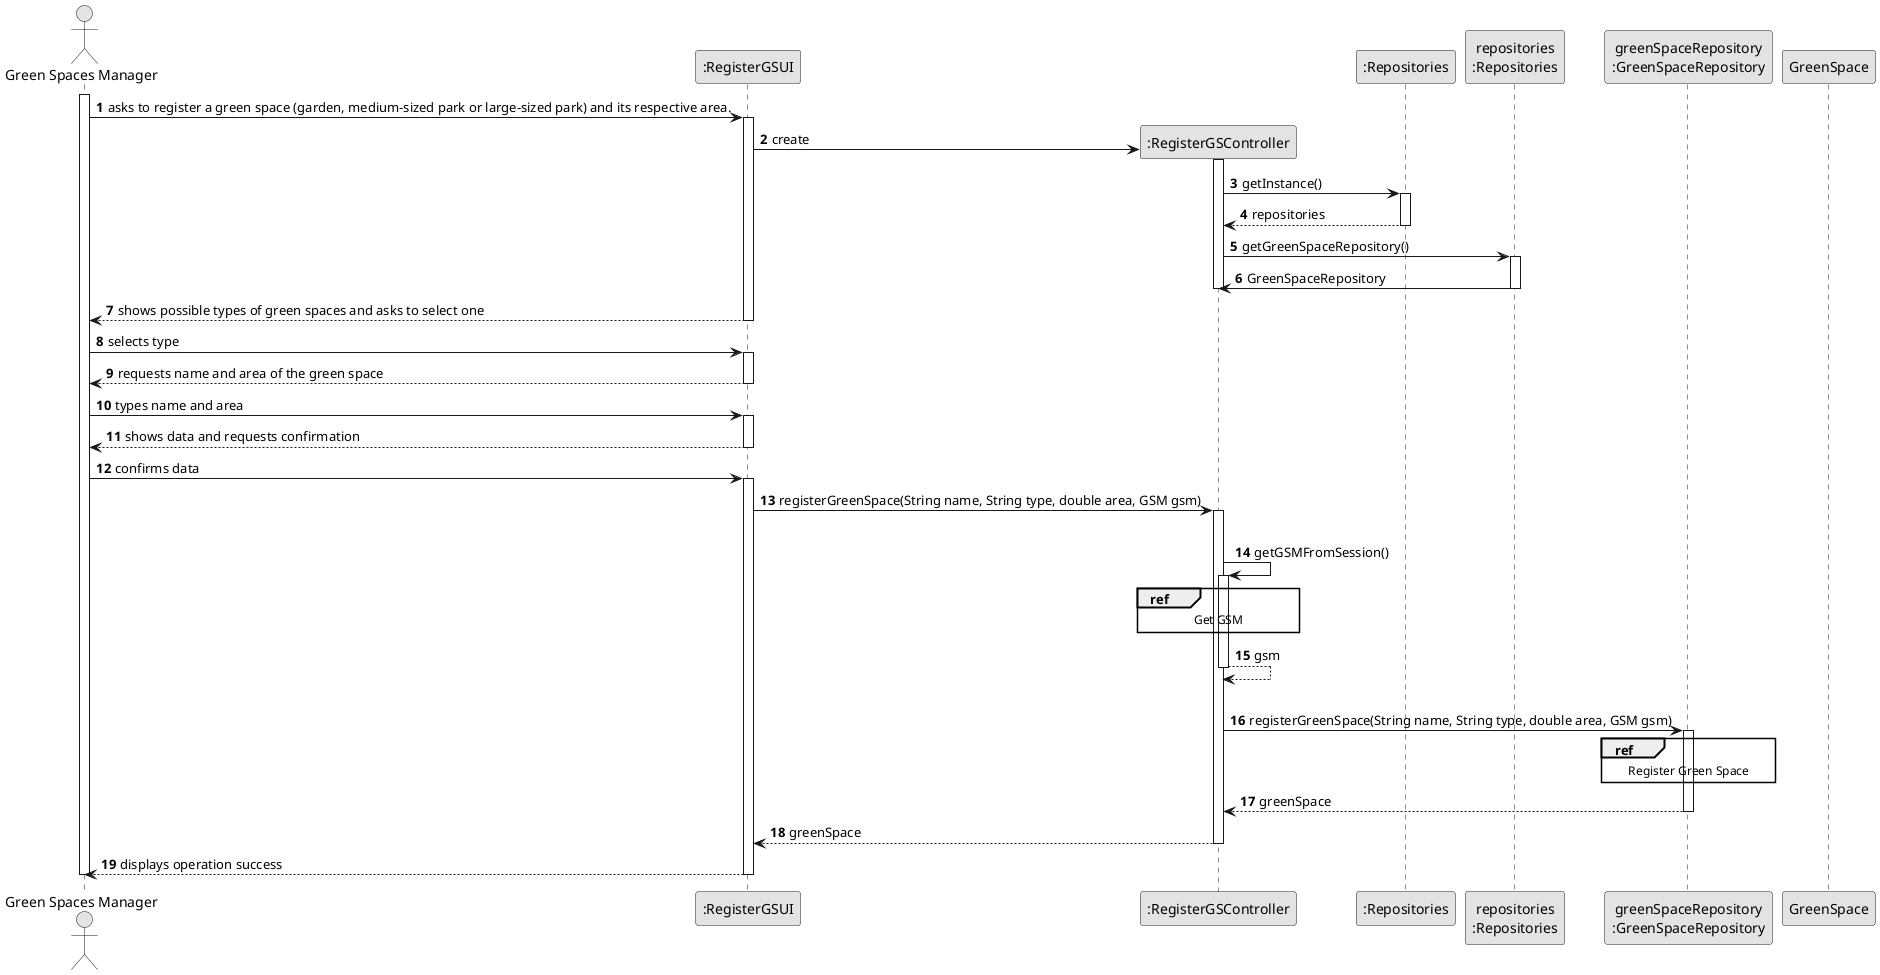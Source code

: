 @startuml
skinparam monochrome true
skinparam packageStyle rectangle
skinparam shadowing false

autonumber

'hide footbox
actor "Green Spaces Manager" as ADM
participant ":RegisterGSUI" as UI
participant ":RegisterGSController" as CTRL
participant ":Repositories" as RepositorySingleton
participant "repositories\n:Repositories" as PLAT
participant "greenSpaceRepository\n:GreenSpaceRepository" as GSR
participant "GreenSpace" as HABILIDADE

activate ADM

        ADM -> UI : asks to register a green space (garden, medium-sized park or large-sized park) and its respective area.

        activate UI

'            UI --> ADM : requests data (name)
            'create CTRL
            UI -> CTRL** : create

            activate CTRL

                        CTRL -> RepositorySingleton : getInstance()
                                        activate RepositorySingleton

                                            RepositorySingleton --> CTRL: repositories
                                        deactivate RepositorySingleton

                             CTRL -> PLAT : getGreenSpaceRepository()
                                     activate PLAT

                                 PLAT -> CTRL : GreenSpaceRepository
                                 deactivate PLAT
                                 deactivate CTRL



    UI --> ADM : shows possible types of green spaces and asks to select one
    deactivate UI

        ADM -> UI : selects type
        activate UI

            UI --> ADM : requests name and area of the green space
            deactivate UI

            ADM -> UI : types name and area
            activate UI

            UI --> ADM : shows data and requests confirmation
            deactivate UI

            ADM -> UI : confirms data
            activate UI



        UI -> CTRL : registerGreenSpace(String name, String type, double area, GSM gsm)
        activate CTRL

            |||
            CTRL -> CTRL : getGSMFromSession()
            activate CTRL

            ref over CTRL
            Get GSM
            end

                CTRL --> CTRL : gsm
            deactivate CTRL

            |||
            CTRL -> GSR: registerGreenSpace(String name, String type, double area, GSM gsm)
            activate GSR

               ref over GSR
               Register Green Space
               end

                GSR --> CTRL : greenSpace

            deactivate GSR

            CTRL --> UI: greenSpace
            deactivate CTRL
            UI --> ADM: displays operation success
    deactivate UI

deactivate ADM

@enduml